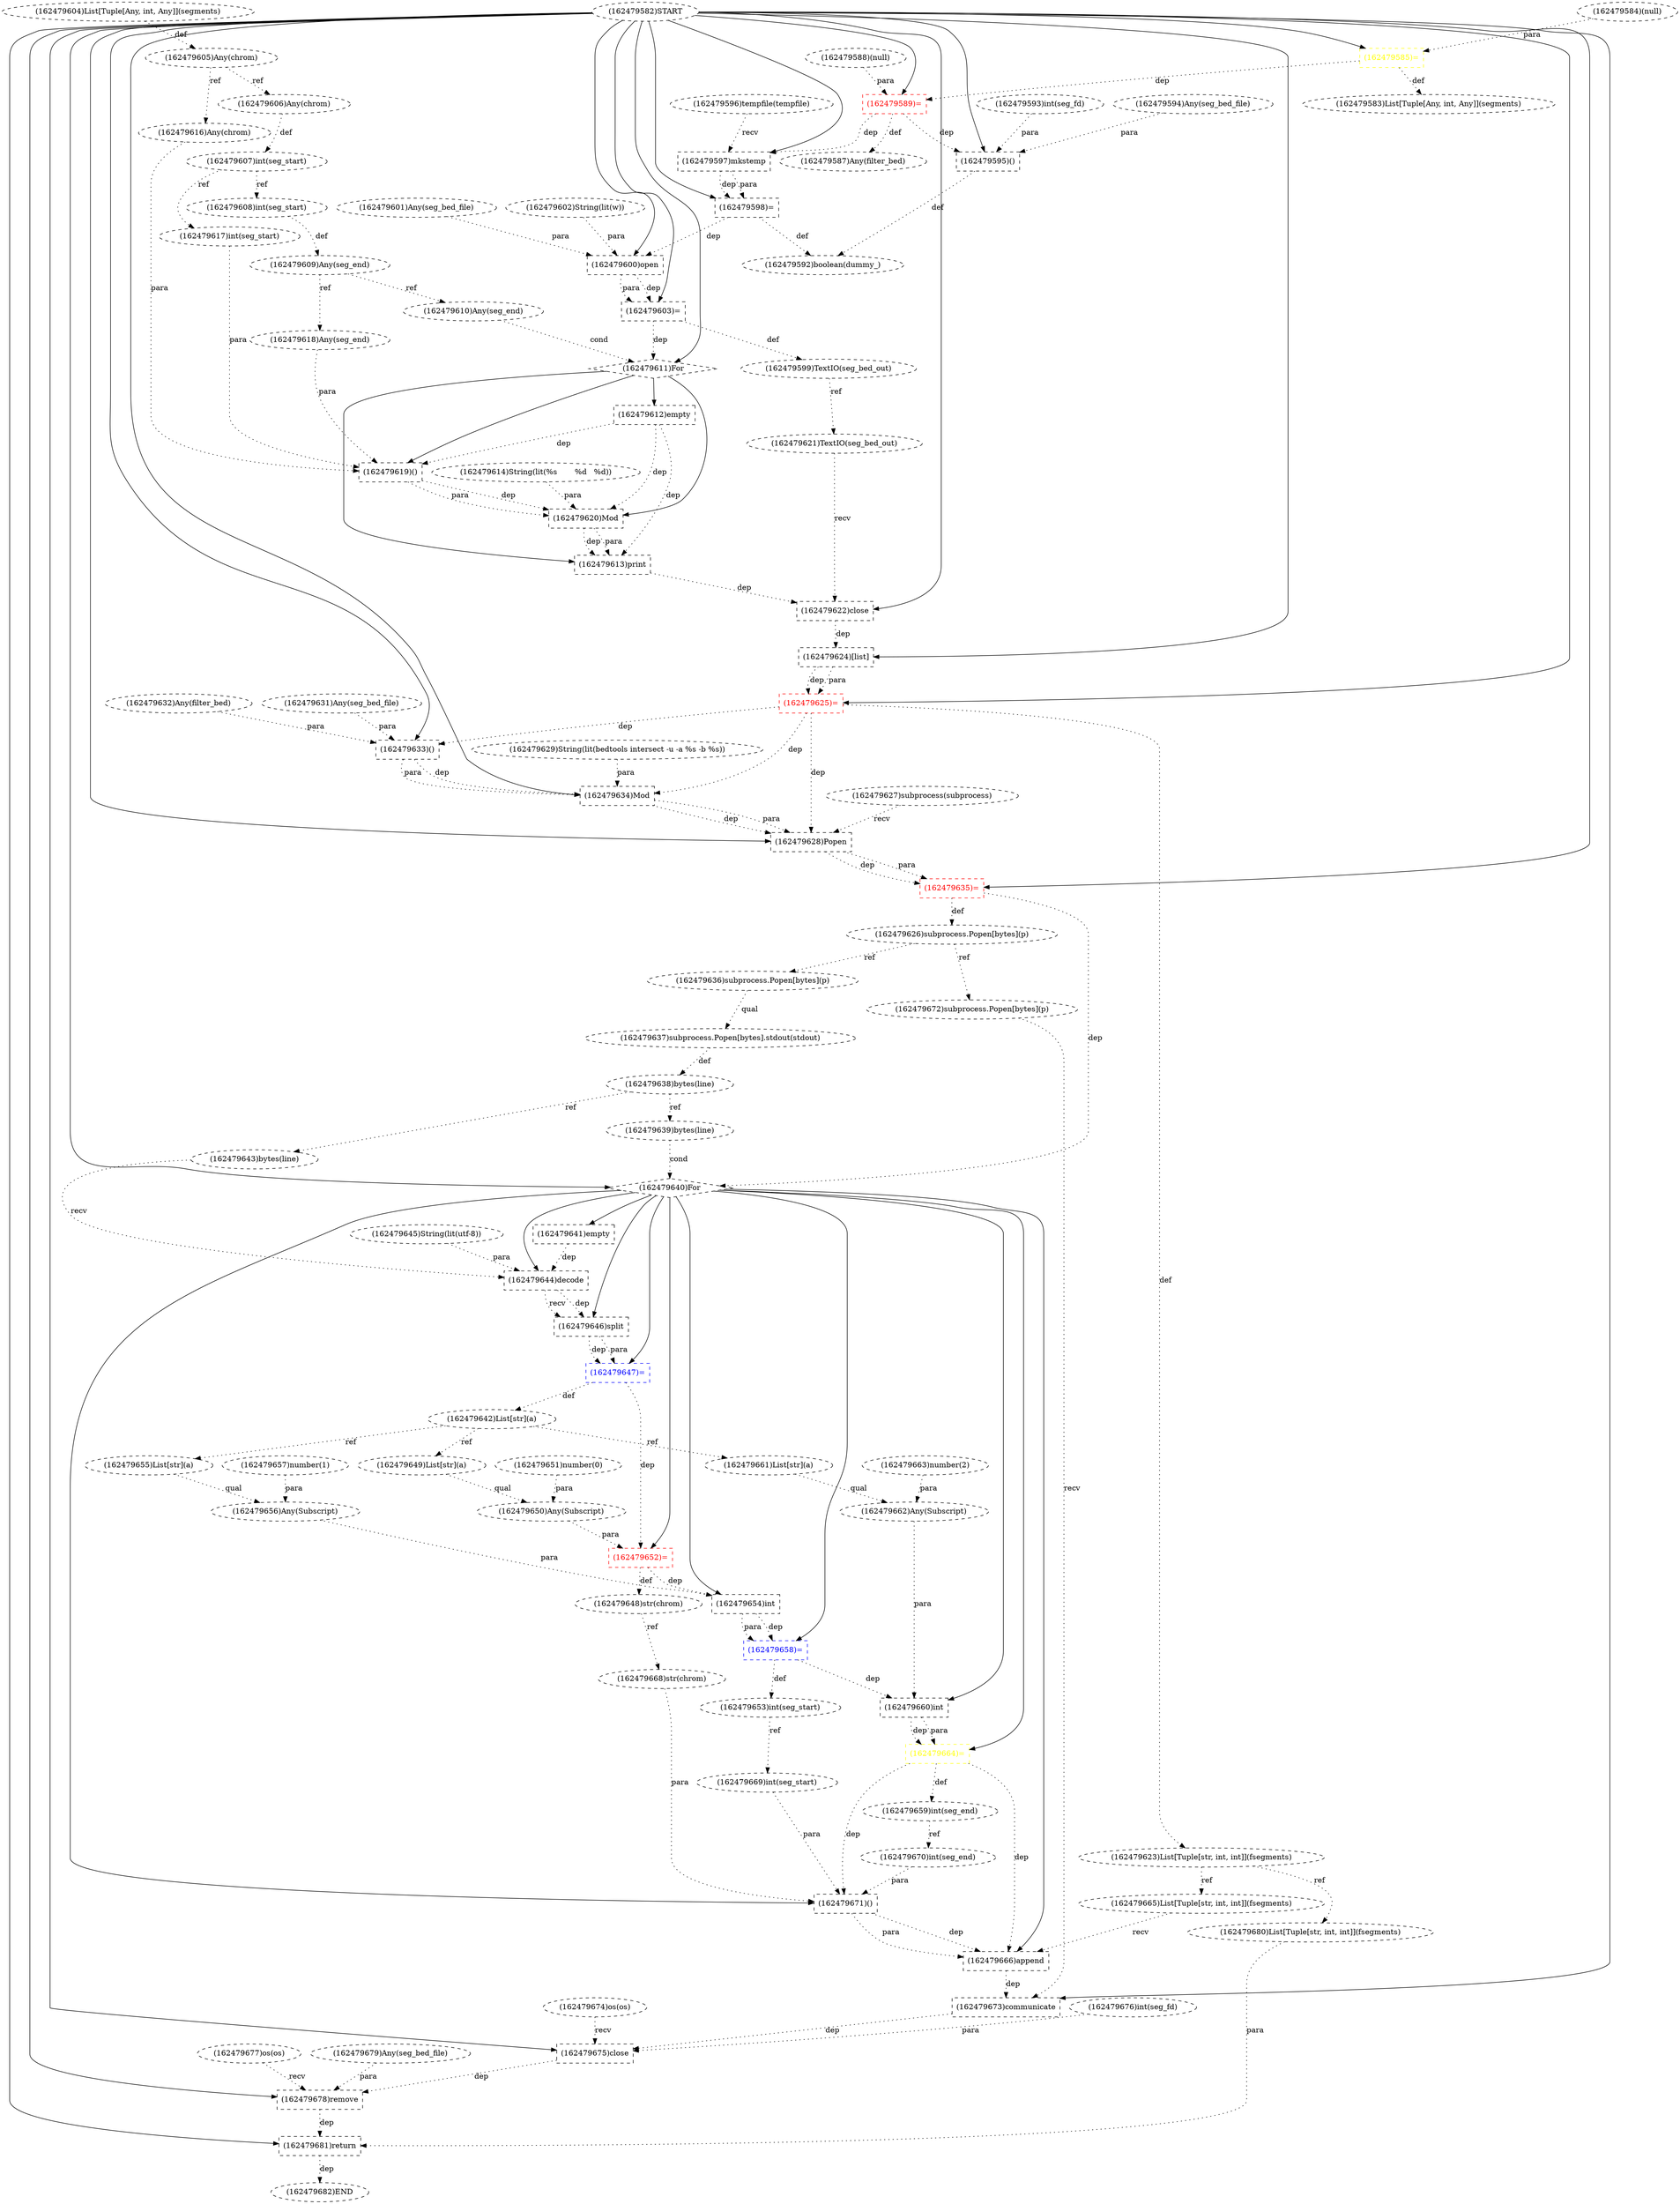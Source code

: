digraph G {
1 [label="(162479647)=" shape=box style=dashed color=blue fontcolor=blue]
2 [label="(162479649)List[str](a)" shape=ellipse style=dashed]
3 [label="(162479672)subprocess.Popen[bytes](p)" shape=ellipse style=dashed]
4 [label="(162479682)END" style=dashed]
5 [label="(162479637)subprocess.Popen[bytes].stdout(stdout)" shape=ellipse style=dashed]
6 [label="(162479641)empty" shape=box style=dashed]
7 [label="(162479671)()" shape=box style=dashed]
8 [label="(162479638)bytes(line)" shape=ellipse style=dashed]
9 [label="(162479676)int(seg_fd)" shape=ellipse style=dashed]
10 [label="(162479619)()" shape=box style=dashed]
11 [label="(162479662)Any(Subscript)" shape=ellipse style=dashed]
12 [label="(162479584)(null)" shape=ellipse style=dashed]
13 [label="(162479670)int(seg_end)" shape=ellipse style=dashed]
14 [label="(162479640)For" shape=diamond style=dashed]
15 [label="(162479609)Any(seg_end)" shape=ellipse style=dashed]
16 [label="(162479674)os(os)" shape=ellipse style=dashed]
17 [label="(162479636)subprocess.Popen[bytes](p)" shape=ellipse style=dashed]
18 [label="(162479661)List[str](a)" shape=ellipse style=dashed]
19 [label="(162479653)int(seg_start)" shape=ellipse style=dashed]
20 [label="(162479624)[list]" shape=box style=dashed]
21 [label="(162479625)=" shape=box style=dashed color=red fontcolor=red]
22 [label="(162479660)int" shape=box style=dashed]
23 [label="(162479622)close" shape=box style=dashed color=black fontcolor=black]
24 [label="(162479629)String(lit(bedtools intersect -u -a %s -b %s))" shape=ellipse style=dashed]
25 [label="(162479639)bytes(line)" shape=ellipse style=dashed]
26 [label="(162479656)Any(Subscript)" shape=ellipse style=dashed]
27 [label="(162479669)int(seg_start)" shape=ellipse style=dashed]
28 [label="(162479677)os(os)" shape=ellipse style=dashed]
29 [label="(162479596)tempfile(tempfile)" shape=ellipse style=dashed]
30 [label="(162479635)=" shape=box style=dashed color=red fontcolor=red]
31 [label="(162479607)int(seg_start)" shape=ellipse style=dashed]
32 [label="(162479603)=" shape=box style=dashed color=black fontcolor=black]
33 [label="(162479664)=" shape=box style=dashed color=yellow fontcolor=yellow]
34 [label="(162479657)number(1)" shape=ellipse style=dashed]
35 [label="(162479668)str(chrom)" shape=ellipse style=dashed]
36 [label="(162479680)List[Tuple[str, int, int]](fsegments)" shape=ellipse style=dashed]
37 [label="(162479678)remove" shape=box style=dashed]
38 [label="(162479588)(null)" shape=ellipse style=dashed]
39 [label="(162479605)Any(chrom)" shape=ellipse style=dashed]
40 [label="(162479620)Mod" shape=box style=dashed]
41 [label="(162479634)Mod" shape=box style=dashed]
42 [label="(162479632)Any(filter_bed)" shape=ellipse style=dashed]
43 [label="(162479626)subprocess.Popen[bytes](p)" shape=ellipse style=dashed]
44 [label="(162479597)mkstemp" shape=box style=dashed]
45 [label="(162479610)Any(seg_end)" shape=ellipse style=dashed]
46 [label="(162479648)str(chrom)" shape=ellipse style=dashed]
47 [label="(162479599)TextIO(seg_bed_out)" shape=ellipse style=dashed color=black fontcolor=black]
48 [label="(162479587)Any(filter_bed)" shape=ellipse style=dashed]
49 [label="(162479659)int(seg_end)" shape=ellipse style=dashed]
50 [label="(162479611)For" shape=diamond style=dashed]
51 [label="(162479665)List[Tuple[str, int, int]](fsegments)" shape=ellipse style=dashed]
52 [label="(162479593)int(seg_fd)" shape=ellipse style=dashed]
53 [label="(162479604)List[Tuple[Any, int, Any]](segments)" shape=ellipse style=dashed]
54 [label="(162479582)START" style=dashed]
55 [label="(162479654)int" shape=box style=dashed]
56 [label="(162479663)number(2)" shape=ellipse style=dashed]
57 [label="(162479631)Any(seg_bed_file)" shape=ellipse style=dashed]
58 [label="(162479646)split" shape=box style=dashed]
59 [label="(162479675)close" shape=box style=dashed]
60 [label="(162479621)TextIO(seg_bed_out)" shape=ellipse style=dashed color=black fontcolor=black]
61 [label="(162479608)int(seg_start)" shape=ellipse style=dashed]
62 [label="(162479645)String(lit(utf-8))" shape=ellipse style=dashed]
63 [label="(162479681)return" shape=box style=dashed]
64 [label="(162479612)empty" shape=box style=dashed]
65 [label="(162479617)int(seg_start)" shape=ellipse style=dashed]
66 [label="(162479623)List[Tuple[str, int, int]](fsegments)" shape=ellipse style=dashed]
67 [label="(162479595)()" shape=box style=dashed]
68 [label="(162479658)=" shape=box style=dashed color=blue fontcolor=blue]
69 [label="(162479643)bytes(line)" shape=ellipse style=dashed]
70 [label="(162479652)=" shape=box style=dashed color=red fontcolor=red]
71 [label="(162479628)Popen" shape=box style=dashed]
72 [label="(162479589)=" shape=box style=dashed color=red fontcolor=red]
73 [label="(162479583)List[Tuple[Any, int, Any]](segments)" shape=ellipse style=dashed]
74 [label="(162479598)=" shape=box style=dashed color=black fontcolor=black]
75 [label="(162479655)List[str](a)" shape=ellipse style=dashed]
76 [label="(162479679)Any(seg_bed_file)" shape=ellipse style=dashed]
77 [label="(162479594)Any(seg_bed_file)" shape=ellipse style=dashed]
78 [label="(162479585)=" shape=box style=dashed color=yellow fontcolor=yellow]
79 [label="(162479592)boolean(dummy_)" shape=ellipse style=dashed]
80 [label="(162479601)Any(seg_bed_file)" shape=ellipse style=dashed]
81 [label="(162479618)Any(seg_end)" shape=ellipse style=dashed]
82 [label="(162479614)String(lit(%s	%d	%d))" shape=ellipse style=dashed]
83 [label="(162479600)open" shape=box style=dashed color=black fontcolor=black]
84 [label="(162479627)subprocess(subprocess)" shape=ellipse style=dashed]
85 [label="(162479651)number(0)" shape=ellipse style=dashed]
86 [label="(162479616)Any(chrom)" shape=ellipse style=dashed]
87 [label="(162479642)List[str](a)" shape=ellipse style=dashed]
88 [label="(162479650)Any(Subscript)" shape=ellipse style=dashed]
89 [label="(162479644)decode" shape=box style=dashed]
90 [label="(162479666)append" shape=box style=dashed]
91 [label="(162479602)String(lit(w))" shape=ellipse style=dashed color=black fontcolor=black]
92 [label="(162479613)print" shape=box style=dashed]
93 [label="(162479633)()" shape=box style=dashed]
94 [label="(162479606)Any(chrom)" shape=ellipse style=dashed]
95 [label="(162479673)communicate" shape=box style=dashed]
14 -> 1 [label="" style=solid];
58 -> 1 [label="dep" style=dotted];
58 -> 1 [label="para" style=dotted];
87 -> 2 [label="ref" style=dotted];
43 -> 3 [label="ref" style=dotted];
63 -> 4 [label="dep" style=dotted];
17 -> 5 [label="qual" style=dotted];
14 -> 6 [label="" style=solid];
14 -> 7 [label="" style=solid];
35 -> 7 [label="para" style=dotted];
27 -> 7 [label="para" style=dotted];
13 -> 7 [label="para" style=dotted];
33 -> 7 [label="dep" style=dotted];
5 -> 8 [label="def" style=dotted];
50 -> 10 [label="" style=solid];
86 -> 10 [label="para" style=dotted];
65 -> 10 [label="para" style=dotted];
81 -> 10 [label="para" style=dotted];
64 -> 10 [label="dep" style=dotted];
18 -> 11 [label="qual" style=dotted];
56 -> 11 [label="para" style=dotted];
49 -> 13 [label="ref" style=dotted];
54 -> 14 [label="" style=solid];
25 -> 14 [label="cond" style=dotted];
30 -> 14 [label="dep" style=dotted];
61 -> 15 [label="def" style=dotted];
43 -> 17 [label="ref" style=dotted];
87 -> 18 [label="ref" style=dotted];
68 -> 19 [label="def" style=dotted];
54 -> 20 [label="" style=solid];
23 -> 20 [label="dep" style=dotted];
54 -> 21 [label="" style=solid];
20 -> 21 [label="dep" style=dotted];
20 -> 21 [label="para" style=dotted];
14 -> 22 [label="" style=solid];
11 -> 22 [label="para" style=dotted];
68 -> 22 [label="dep" style=dotted];
54 -> 23 [label="" style=solid];
60 -> 23 [label="recv" style=dotted];
92 -> 23 [label="dep" style=dotted];
8 -> 25 [label="ref" style=dotted];
75 -> 26 [label="qual" style=dotted];
34 -> 26 [label="para" style=dotted];
19 -> 27 [label="ref" style=dotted];
54 -> 30 [label="" style=solid];
71 -> 30 [label="dep" style=dotted];
71 -> 30 [label="para" style=dotted];
94 -> 31 [label="def" style=dotted];
54 -> 32 [label="" style=solid];
83 -> 32 [label="dep" style=dotted];
83 -> 32 [label="para" style=dotted];
14 -> 33 [label="" style=solid];
22 -> 33 [label="dep" style=dotted];
22 -> 33 [label="para" style=dotted];
46 -> 35 [label="ref" style=dotted];
66 -> 36 [label="ref" style=dotted];
54 -> 37 [label="" style=solid];
28 -> 37 [label="recv" style=dotted];
76 -> 37 [label="para" style=dotted];
59 -> 37 [label="dep" style=dotted];
53 -> 39 [label="def" style=dotted];
50 -> 40 [label="" style=solid];
82 -> 40 [label="para" style=dotted];
10 -> 40 [label="dep" style=dotted];
10 -> 40 [label="para" style=dotted];
64 -> 40 [label="dep" style=dotted];
54 -> 41 [label="" style=solid];
24 -> 41 [label="para" style=dotted];
93 -> 41 [label="dep" style=dotted];
93 -> 41 [label="para" style=dotted];
21 -> 41 [label="dep" style=dotted];
30 -> 43 [label="def" style=dotted];
54 -> 44 [label="" style=solid];
29 -> 44 [label="recv" style=dotted];
72 -> 44 [label="dep" style=dotted];
15 -> 45 [label="ref" style=dotted];
70 -> 46 [label="def" style=dotted];
32 -> 47 [label="def" style=dotted];
72 -> 48 [label="def" style=dotted];
33 -> 49 [label="def" style=dotted];
54 -> 50 [label="" style=solid];
45 -> 50 [label="cond" style=dotted];
32 -> 50 [label="dep" style=dotted];
66 -> 51 [label="ref" style=dotted];
14 -> 55 [label="" style=solid];
26 -> 55 [label="para" style=dotted];
70 -> 55 [label="dep" style=dotted];
14 -> 58 [label="" style=solid];
89 -> 58 [label="dep" style=dotted];
89 -> 58 [label="recv" style=dotted];
54 -> 59 [label="" style=solid];
16 -> 59 [label="recv" style=dotted];
9 -> 59 [label="para" style=dotted];
95 -> 59 [label="dep" style=dotted];
47 -> 60 [label="ref" style=dotted];
31 -> 61 [label="ref" style=dotted];
54 -> 63 [label="" style=solid];
36 -> 63 [label="para" style=dotted];
37 -> 63 [label="dep" style=dotted];
50 -> 64 [label="" style=solid];
31 -> 65 [label="ref" style=dotted];
21 -> 66 [label="def" style=dotted];
54 -> 67 [label="" style=solid];
52 -> 67 [label="para" style=dotted];
77 -> 67 [label="para" style=dotted];
72 -> 67 [label="dep" style=dotted];
14 -> 68 [label="" style=solid];
55 -> 68 [label="dep" style=dotted];
55 -> 68 [label="para" style=dotted];
8 -> 69 [label="ref" style=dotted];
14 -> 70 [label="" style=solid];
88 -> 70 [label="para" style=dotted];
1 -> 70 [label="dep" style=dotted];
54 -> 71 [label="" style=solid];
84 -> 71 [label="recv" style=dotted];
41 -> 71 [label="dep" style=dotted];
41 -> 71 [label="para" style=dotted];
21 -> 71 [label="dep" style=dotted];
54 -> 72 [label="" style=solid];
38 -> 72 [label="para" style=dotted];
78 -> 72 [label="dep" style=dotted];
78 -> 73 [label="def" style=dotted];
54 -> 74 [label="" style=solid];
44 -> 74 [label="dep" style=dotted];
44 -> 74 [label="para" style=dotted];
87 -> 75 [label="ref" style=dotted];
54 -> 78 [label="" style=solid];
12 -> 78 [label="para" style=dotted];
67 -> 79 [label="def" style=dotted];
74 -> 79 [label="def" style=dotted];
15 -> 81 [label="ref" style=dotted];
54 -> 83 [label="" style=solid];
80 -> 83 [label="para" style=dotted];
91 -> 83 [label="para" style=dotted];
74 -> 83 [label="dep" style=dotted];
39 -> 86 [label="ref" style=dotted];
1 -> 87 [label="def" style=dotted];
2 -> 88 [label="qual" style=dotted];
85 -> 88 [label="para" style=dotted];
14 -> 89 [label="" style=solid];
69 -> 89 [label="recv" style=dotted];
62 -> 89 [label="para" style=dotted];
6 -> 89 [label="dep" style=dotted];
14 -> 90 [label="" style=solid];
51 -> 90 [label="recv" style=dotted];
7 -> 90 [label="dep" style=dotted];
7 -> 90 [label="para" style=dotted];
33 -> 90 [label="dep" style=dotted];
50 -> 92 [label="" style=solid];
40 -> 92 [label="dep" style=dotted];
40 -> 92 [label="para" style=dotted];
64 -> 92 [label="dep" style=dotted];
54 -> 93 [label="" style=solid];
57 -> 93 [label="para" style=dotted];
42 -> 93 [label="para" style=dotted];
21 -> 93 [label="dep" style=dotted];
39 -> 94 [label="ref" style=dotted];
54 -> 95 [label="" style=solid];
3 -> 95 [label="recv" style=dotted];
90 -> 95 [label="dep" style=dotted];
}